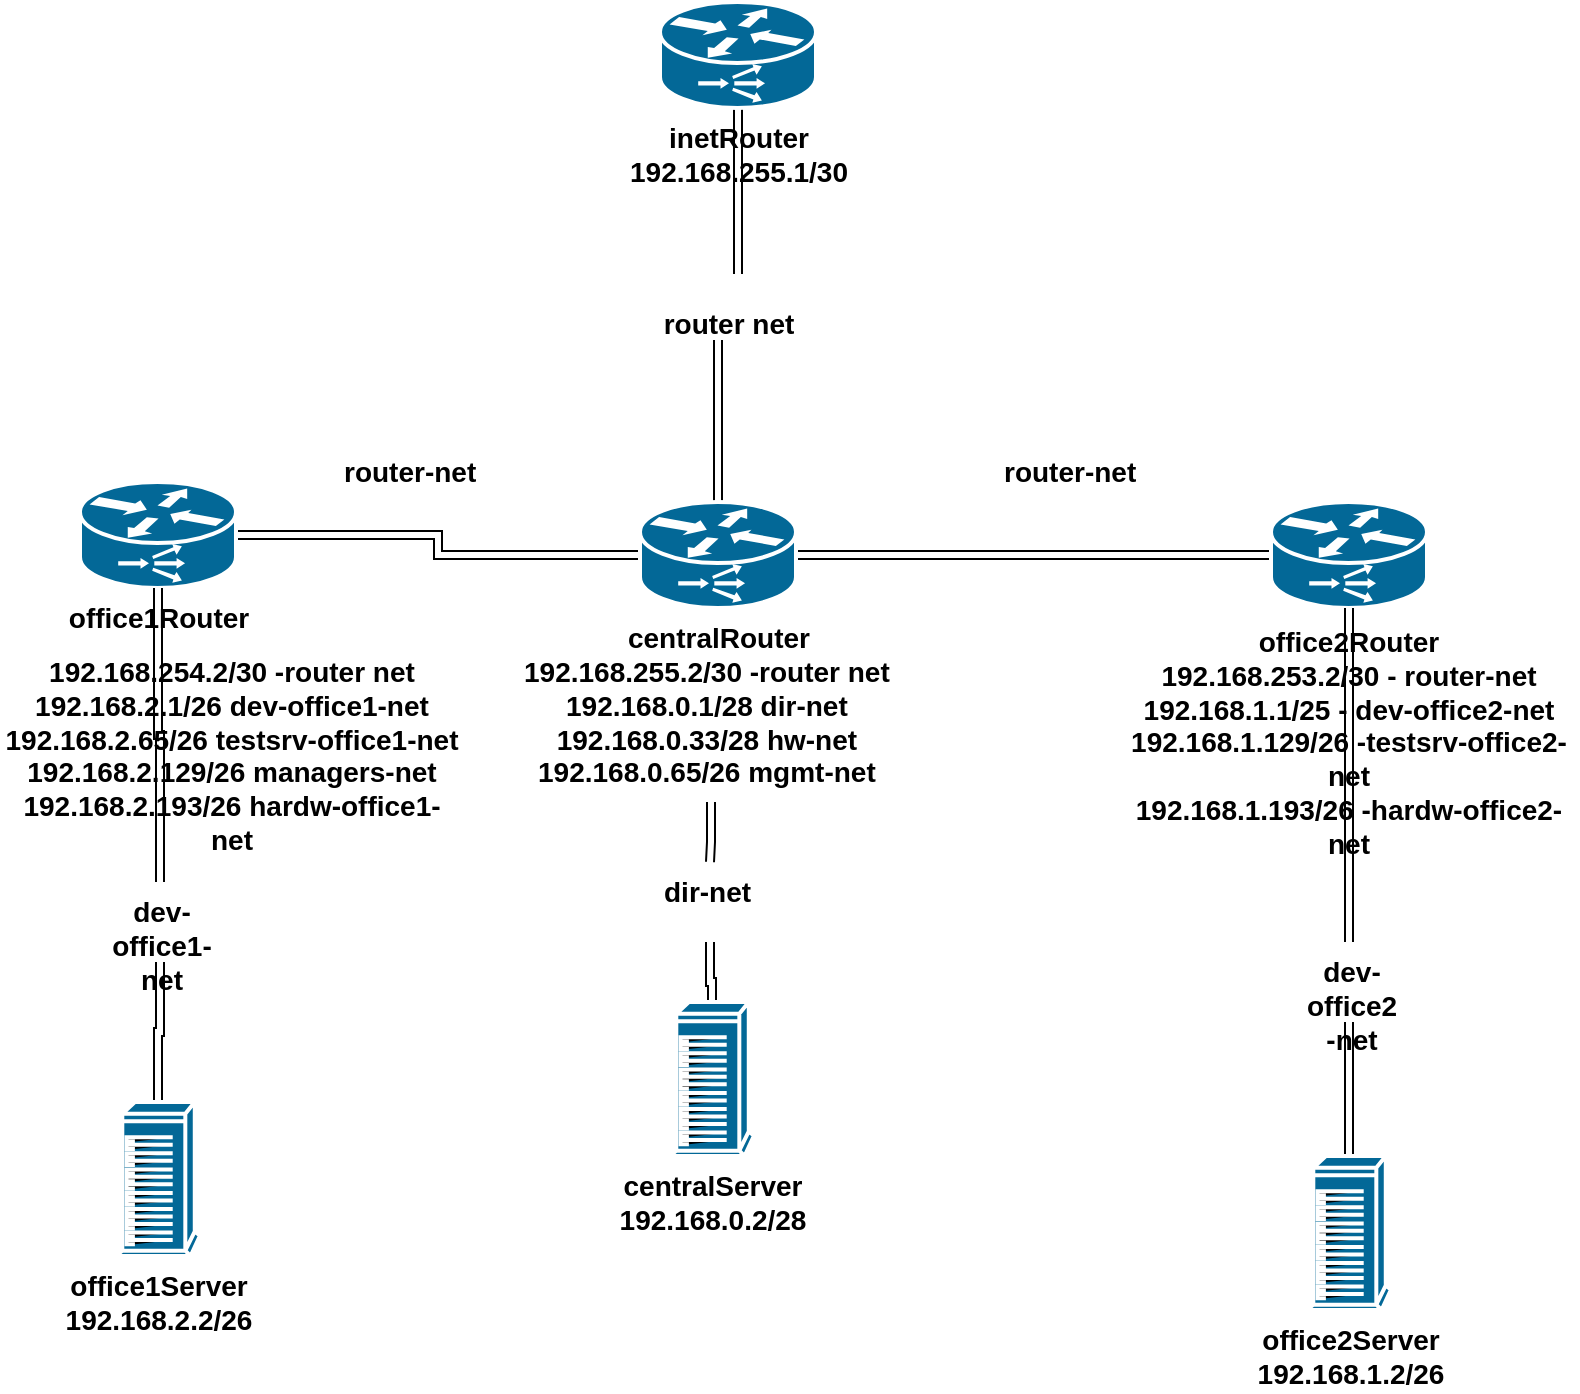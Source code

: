 <mxfile version="21.1.2" type="device">
  <diagram name="Страница 1" id="6cC4lpc5MjOm72EKyW37">
    <mxGraphModel dx="2058" dy="1180" grid="1" gridSize="10" guides="1" tooltips="1" connect="1" arrows="1" fold="1" page="1" pageScale="1" pageWidth="827" pageHeight="1169" math="0" shadow="0">
      <root>
        <mxCell id="0" />
        <mxCell id="1" parent="0" />
        <mxCell id="yMOtMFPXguLO616ZC11t-10" value="&lt;br style=&quot;font-size: 14px;&quot;&gt;&lt;span style=&quot;border-color: var(--border-color); color: rgb(0, 0, 0); font-family: Helvetica; font-style: normal; font-variant-ligatures: normal; font-variant-caps: normal; letter-spacing: normal; orphans: 2; text-align: center; text-indent: 0px; text-transform: none; widows: 2; word-spacing: 0px; -webkit-text-stroke-width: 0px; background-color: initial; text-decoration-thickness: initial; text-decoration-style: initial; text-decoration-color: initial; font-size: 14px;&quot;&gt;router net&lt;/span&gt;&lt;br style=&quot;font-size: 14px;&quot;&gt;" style="edgeStyle=orthogonalEdgeStyle;rounded=0;orthogonalLoop=1;jettySize=auto;html=1;exitX=0.5;exitY=1;exitDx=0;exitDy=0;exitPerimeter=0;shape=link;strokeColor=default;strokeWidth=1;fontSize=14;fontStyle=1" parent="1" source="yMOtMFPXguLO616ZC11t-1" target="yMOtMFPXguLO616ZC11t-7" edge="1">
          <mxGeometry x="0.005" relative="1" as="geometry">
            <mxPoint as="offset" />
          </mxGeometry>
        </mxCell>
        <mxCell id="yMOtMFPXguLO616ZC11t-1" value="inetRouter&lt;br style=&quot;font-size: 14px;&quot;&gt;192.168.255.1/30&lt;br style=&quot;font-size: 14px;&quot;&gt;" style="shape=mxgraph.cisco.routers.content_service_router;sketch=0;html=1;pointerEvents=1;dashed=0;fillColor=#036897;strokeColor=#ffffff;strokeWidth=2;verticalLabelPosition=bottom;verticalAlign=top;align=center;outlineConnect=0;fontSize=14;fontStyle=1" parent="1" vertex="1">
          <mxGeometry x="360" y="280" width="78" height="53" as="geometry" />
        </mxCell>
        <mxCell id="OT8WQod0KPzdAPTZp5kp-4" style="edgeStyle=orthogonalEdgeStyle;rounded=0;orthogonalLoop=1;jettySize=auto;html=1;exitX=0.5;exitY=1;exitDx=0;exitDy=0;exitPerimeter=0;entryX=0.5;entryY=0;entryDx=0;entryDy=0;entryPerimeter=0;shape=link;fontSize=14;fontStyle=1" parent="1" source="OT8WQod0KPzdAPTZp5kp-5" target="OT8WQod0KPzdAPTZp5kp-1" edge="1">
          <mxGeometry relative="1" as="geometry" />
        </mxCell>
        <mxCell id="OT8WQod0KPzdAPTZp5kp-7" style="edgeStyle=orthogonalEdgeStyle;rounded=0;orthogonalLoop=1;jettySize=auto;html=1;exitX=1;exitY=0.5;exitDx=0;exitDy=0;exitPerimeter=0;shape=link;fontSize=14;fontStyle=1" parent="1" source="yMOtMFPXguLO616ZC11t-6" target="yMOtMFPXguLO616ZC11t-7" edge="1">
          <mxGeometry relative="1" as="geometry" />
        </mxCell>
        <mxCell id="yMOtMFPXguLO616ZC11t-6" value="office1Router" style="shape=mxgraph.cisco.routers.content_service_router;sketch=0;html=1;pointerEvents=1;dashed=0;fillColor=#036897;strokeColor=#ffffff;strokeWidth=2;verticalLabelPosition=bottom;verticalAlign=top;align=center;outlineConnect=0;fontSize=14;fontStyle=1" parent="1" vertex="1">
          <mxGeometry x="70" y="520" width="78" height="53" as="geometry" />
        </mxCell>
        <mxCell id="Yhn8Kxt0V9bi2DxKdX8v-2" style="edgeStyle=orthogonalEdgeStyle;rounded=0;orthogonalLoop=1;jettySize=auto;html=1;exitX=1;exitY=0.5;exitDx=0;exitDy=0;exitPerimeter=0;shape=link;fontSize=14;fontStyle=1" edge="1" parent="1" source="yMOtMFPXguLO616ZC11t-7" target="yMOtMFPXguLO616ZC11t-8">
          <mxGeometry relative="1" as="geometry" />
        </mxCell>
        <mxCell id="yMOtMFPXguLO616ZC11t-7" value="centralRouter" style="shape=mxgraph.cisco.routers.content_service_router;sketch=0;html=1;pointerEvents=1;dashed=0;fillColor=#036897;strokeColor=#ffffff;strokeWidth=2;verticalLabelPosition=bottom;verticalAlign=top;align=center;outlineConnect=0;fontSize=14;fontStyle=1" parent="1" vertex="1">
          <mxGeometry x="350" y="530" width="78" height="53" as="geometry" />
        </mxCell>
        <mxCell id="Yhn8Kxt0V9bi2DxKdX8v-5" style="edgeStyle=orthogonalEdgeStyle;rounded=0;orthogonalLoop=1;jettySize=auto;html=1;exitX=0.5;exitY=1;exitDx=0;exitDy=0;exitPerimeter=0;shape=link;" edge="1" parent="1" source="Yhn8Kxt0V9bi2DxKdX8v-6" target="Yhn8Kxt0V9bi2DxKdX8v-4">
          <mxGeometry relative="1" as="geometry" />
        </mxCell>
        <mxCell id="yMOtMFPXguLO616ZC11t-8" value="" style="shape=mxgraph.cisco.routers.content_service_router;sketch=0;html=1;pointerEvents=1;dashed=0;fillColor=#036897;strokeColor=#ffffff;strokeWidth=2;verticalLabelPosition=bottom;verticalAlign=top;align=center;outlineConnect=0;fontSize=14;fontStyle=1" parent="1" vertex="1">
          <mxGeometry x="665.5" y="530" width="78" height="53" as="geometry" />
        </mxCell>
        <mxCell id="yMOtMFPXguLO616ZC11t-14" style="edgeStyle=orthogonalEdgeStyle;rounded=0;orthogonalLoop=1;jettySize=auto;html=1;exitX=0.5;exitY=1;exitDx=0;exitDy=0;shape=link;fontSize=14;fontStyle=1" parent="1" source="yMOtMFPXguLO616ZC11t-15" target="yMOtMFPXguLO616ZC11t-13" edge="1">
          <mxGeometry relative="1" as="geometry" />
        </mxCell>
        <mxCell id="yMOtMFPXguLO616ZC11t-12" value="&lt;div style=&quot;text-align: center; font-size: 14px;&quot;&gt;&lt;span style=&quot;background-color: initial; font-size: 14px;&quot;&gt;192.168.255.2/30 -router net&lt;/span&gt;&lt;/div&gt;&lt;span style=&quot;font-size: 14px;&quot;&gt;&lt;div style=&quot;text-align: center; font-size: 14px;&quot;&gt;&lt;span style=&quot;background-color: initial; font-size: 14px;&quot;&gt;192.168.0.1/28 dir-net&lt;/span&gt;&lt;/div&gt;&lt;div style=&quot;text-align: center; font-size: 14px;&quot;&gt;&lt;span style=&quot;background-color: initial; font-size: 14px;&quot;&gt;192.168.0.33/28 hw-net&lt;/span&gt;&lt;/div&gt;&lt;div style=&quot;text-align: center; font-size: 14px;&quot;&gt;&lt;span style=&quot;background-color: initial; font-size: 14px;&quot;&gt;192.168.0.65/26 mgmt-net&lt;/span&gt;&lt;/div&gt;&lt;/span&gt;" style="text;whiteSpace=wrap;html=1;fontSize=14;fontStyle=1" parent="1" vertex="1">
          <mxGeometry x="290" y="600" width="191" height="80" as="geometry" />
        </mxCell>
        <mxCell id="yMOtMFPXguLO616ZC11t-13" value="centralServer&lt;br style=&quot;font-size: 14px;&quot;&gt;192.168.0.2/28&lt;br style=&quot;font-size: 14px;&quot;&gt;" style="shape=mxgraph.cisco.computers_and_peripherals.ibm_tower;sketch=0;html=1;pointerEvents=1;dashed=0;fillColor=#036897;strokeColor=#ffffff;strokeWidth=2;verticalLabelPosition=bottom;verticalAlign=top;align=center;outlineConnect=0;fontSize=14;fontStyle=1" parent="1" vertex="1">
          <mxGeometry x="365" y="780" width="42" height="77" as="geometry" />
        </mxCell>
        <mxCell id="yMOtMFPXguLO616ZC11t-16" value="" style="edgeStyle=orthogonalEdgeStyle;rounded=0;orthogonalLoop=1;jettySize=auto;html=1;exitX=0.5;exitY=1;exitDx=0;exitDy=0;shape=link;fontSize=14;fontStyle=1" parent="1" source="yMOtMFPXguLO616ZC11t-12" target="yMOtMFPXguLO616ZC11t-15" edge="1">
          <mxGeometry relative="1" as="geometry">
            <mxPoint x="386" y="680" as="sourcePoint" />
            <mxPoint x="386" y="780" as="targetPoint" />
          </mxGeometry>
        </mxCell>
        <mxCell id="yMOtMFPXguLO616ZC11t-15" value="&lt;span style=&quot;border-color: var(--border-color); color: rgb(0, 0, 0); font-family: Helvetica; font-size: 14px; font-style: normal; font-variant-ligatures: normal; font-variant-caps: normal; letter-spacing: normal; orphans: 2; text-align: center; text-indent: 0px; text-transform: none; widows: 2; word-spacing: 0px; -webkit-text-stroke-width: 0px; background-color: initial; text-decoration-thickness: initial; text-decoration-style: initial; text-decoration-color: initial;&quot;&gt;dir-net&lt;/span&gt;" style="text;whiteSpace=wrap;html=1;fontSize=14;fontStyle=1" parent="1" vertex="1">
          <mxGeometry x="360" y="710" width="50" height="40" as="geometry" />
        </mxCell>
        <mxCell id="yMOtMFPXguLO616ZC11t-17" value="&lt;div style=&quot;text-align: center; font-size: 14px;&quot;&gt;&lt;span style=&quot;font-size: 14px;&quot;&gt;&lt;span style=&quot;font-size: 14px;&quot;&gt;192.168.254.2/30 -router net&lt;/span&gt;&lt;/span&gt;&lt;/div&gt;&lt;div style=&quot;text-align: center; font-size: 14px;&quot;&gt;&lt;span style=&quot;font-size: 14px;&quot;&gt;&lt;span style=&quot;font-size: 14px;&quot;&gt;192.168.2.1/26 dev-office1-net&lt;/span&gt;&lt;/span&gt;&lt;/div&gt;&lt;div style=&quot;text-align: center; font-size: 14px;&quot;&gt;&lt;span style=&quot;font-size: 14px;&quot;&gt;&lt;span style=&quot;font-size: 14px;&quot;&gt;192.168.2.65/26 testsrv-office1-net&lt;/span&gt;&lt;/span&gt;&lt;/div&gt;&lt;div style=&quot;text-align: center; font-size: 14px;&quot;&gt;&lt;span style=&quot;font-size: 14px;&quot;&gt;&lt;span style=&quot;font-size: 14px;&quot;&gt;192.168.2.129/26 managers-net&lt;/span&gt;&lt;/span&gt;&lt;/div&gt;&lt;div style=&quot;text-align: center; font-size: 14px;&quot;&gt;&lt;span style=&quot;font-size: 14px;&quot;&gt;&lt;span style=&quot;font-size: 14px;&quot;&gt;192.168.2.193/26 hardw-office1-net&lt;/span&gt;&lt;/span&gt;&lt;/div&gt;" style="text;whiteSpace=wrap;html=1;fontSize=14;fontStyle=1" parent="1" vertex="1">
          <mxGeometry x="30" y="600" width="230" height="110" as="geometry" />
        </mxCell>
        <mxCell id="OT8WQod0KPzdAPTZp5kp-1" value="office1Server&lt;br style=&quot;font-size: 14px;&quot;&gt;192.168.2.2/26" style="shape=mxgraph.cisco.computers_and_peripherals.ibm_tower;sketch=0;html=1;pointerEvents=1;dashed=0;fillColor=#036897;strokeColor=#ffffff;strokeWidth=2;verticalLabelPosition=bottom;verticalAlign=top;align=center;outlineConnect=0;fontSize=14;fontStyle=1" parent="1" vertex="1">
          <mxGeometry x="88" y="830" width="42" height="77" as="geometry" />
        </mxCell>
        <mxCell id="OT8WQod0KPzdAPTZp5kp-6" value="" style="edgeStyle=orthogonalEdgeStyle;rounded=0;orthogonalLoop=1;jettySize=auto;html=1;exitX=0.5;exitY=1;exitDx=0;exitDy=0;exitPerimeter=0;entryX=0.5;entryY=0;entryDx=0;entryDy=0;entryPerimeter=0;shape=link;fontSize=14;fontStyle=1" parent="1" source="yMOtMFPXguLO616ZC11t-6" target="OT8WQod0KPzdAPTZp5kp-5" edge="1">
          <mxGeometry relative="1" as="geometry">
            <mxPoint x="109" y="573" as="sourcePoint" />
            <mxPoint x="109" y="830" as="targetPoint" />
          </mxGeometry>
        </mxCell>
        <mxCell id="OT8WQod0KPzdAPTZp5kp-5" value="&lt;div style=&quot;text-align: center; font-size: 14px;&quot;&gt;&lt;span style=&quot;background-color: initial; font-size: 14px;&quot;&gt;&lt;span style=&quot;font-size: 14px;&quot;&gt;dev-office1-net&lt;/span&gt;&lt;/span&gt;&lt;/div&gt;&lt;div style=&quot;text-align: center; font-size: 14px;&quot;&gt;&lt;span style=&quot;background-color: initial; font-size: 14px;&quot;&gt;&lt;span style=&quot;font-size: 14px;&quot;&gt;&lt;br style=&quot;font-size: 14px;&quot;&gt;&lt;/span&gt;&lt;/span&gt;&lt;/div&gt;" style="text;whiteSpace=wrap;html=1;fontSize=14;fontStyle=1" parent="1" vertex="1">
          <mxGeometry x="80" y="720" width="60" height="40" as="geometry" />
        </mxCell>
        <mxCell id="OT8WQod0KPzdAPTZp5kp-8" value="&lt;span style=&quot;border-color: var(--border-color); color: rgb(0, 0, 0); font-family: Helvetica; font-size: 14px; font-style: normal; font-variant-ligatures: normal; font-variant-caps: normal; letter-spacing: normal; orphans: 2; text-align: center; text-indent: 0px; text-transform: none; widows: 2; word-spacing: 0px; -webkit-text-stroke-width: 0px; background-color: initial; text-decoration-thickness: initial; text-decoration-style: initial; text-decoration-color: initial;&quot;&gt;router-net&lt;/span&gt;" style="text;whiteSpace=wrap;html=1;fontSize=14;fontStyle=1" parent="1" vertex="1">
          <mxGeometry x="200" y="500" width="80" height="40" as="geometry" />
        </mxCell>
        <mxCell id="Yhn8Kxt0V9bi2DxKdX8v-1" value="&lt;span class=&quot;pl-pds&quot; style=&quot;font-size: 14px;&quot;&gt;office2Router&lt;br style=&quot;font-size: 14px;&quot;&gt;192.168.253.2/30 - router-net&lt;br style=&quot;font-size: 14px;&quot;&gt;192.168.1.1/25 - dev-office2-net&lt;br style=&quot;font-size: 14px;&quot;&gt;192.168.1.129/26 -testsrv-office2-net&lt;br style=&quot;font-size: 14px;&quot;&gt;192.168.1.193/26 -hardw-office2-net&lt;br style=&quot;font-size: 14px;&quot;&gt;&lt;/span&gt;" style="text;whiteSpace=wrap;html=1;fontStyle=1;align=center;fontSize=14;" vertex="1" parent="1">
          <mxGeometry x="590" y="585" width="229" height="125" as="geometry" />
        </mxCell>
        <mxCell id="Yhn8Kxt0V9bi2DxKdX8v-3" value="&lt;span style=&quot;border-color: var(--border-color); color: rgb(0, 0, 0); font-family: Helvetica; font-size: 14px; font-style: normal; font-variant-ligatures: normal; font-variant-caps: normal; letter-spacing: normal; orphans: 2; text-align: center; text-indent: 0px; text-transform: none; widows: 2; word-spacing: 0px; -webkit-text-stroke-width: 0px; background-color: initial; text-decoration-thickness: initial; text-decoration-style: initial; text-decoration-color: initial;&quot;&gt;router-net&lt;/span&gt;" style="text;whiteSpace=wrap;html=1;fontSize=14;fontStyle=1" vertex="1" parent="1">
          <mxGeometry x="530" y="500" width="80" height="40" as="geometry" />
        </mxCell>
        <mxCell id="Yhn8Kxt0V9bi2DxKdX8v-4" value="office2Server&lt;br style=&quot;font-size: 14px;&quot;&gt;192.168.1.2/26" style="shape=mxgraph.cisco.computers_and_peripherals.ibm_tower;sketch=0;html=1;pointerEvents=1;dashed=0;fillColor=#036897;strokeColor=#ffffff;strokeWidth=2;verticalLabelPosition=bottom;verticalAlign=top;align=center;outlineConnect=0;fontSize=14;fontStyle=1" vertex="1" parent="1">
          <mxGeometry x="683.5" y="857" width="42" height="77" as="geometry" />
        </mxCell>
        <mxCell id="Yhn8Kxt0V9bi2DxKdX8v-7" value="" style="edgeStyle=orthogonalEdgeStyle;rounded=0;orthogonalLoop=1;jettySize=auto;html=1;exitX=0.5;exitY=1;exitDx=0;exitDy=0;exitPerimeter=0;shape=link;" edge="1" parent="1" source="yMOtMFPXguLO616ZC11t-8" target="Yhn8Kxt0V9bi2DxKdX8v-6">
          <mxGeometry relative="1" as="geometry">
            <mxPoint x="705" y="583" as="sourcePoint" />
            <mxPoint x="705" y="857" as="targetPoint" />
          </mxGeometry>
        </mxCell>
        <mxCell id="Yhn8Kxt0V9bi2DxKdX8v-6" value="&lt;div style=&quot;text-align: center; font-size: 14px;&quot;&gt;&lt;span style=&quot;background-color: initial; font-size: 14px;&quot;&gt;&lt;span style=&quot;font-size: 14px;&quot;&gt;dev-office2&lt;/span&gt;&lt;/span&gt;&lt;/div&gt;&lt;div style=&quot;text-align: center; font-size: 14px;&quot;&gt;&lt;span style=&quot;background-color: initial; font-size: 14px;&quot;&gt;&lt;span style=&quot;font-size: 14px;&quot;&gt;-net&lt;/span&gt;&lt;/span&gt;&lt;/div&gt;&lt;div style=&quot;text-align: center; font-size: 14px;&quot;&gt;&lt;span style=&quot;background-color: initial; font-size: 14px;&quot;&gt;&lt;span style=&quot;font-size: 14px;&quot;&gt;&lt;br style=&quot;font-size: 14px;&quot;&gt;&lt;/span&gt;&lt;/span&gt;&lt;/div&gt;" style="text;whiteSpace=wrap;html=1;fontSize=14;fontStyle=1" vertex="1" parent="1">
          <mxGeometry x="674.5" y="750" width="60" height="40" as="geometry" />
        </mxCell>
      </root>
    </mxGraphModel>
  </diagram>
</mxfile>
